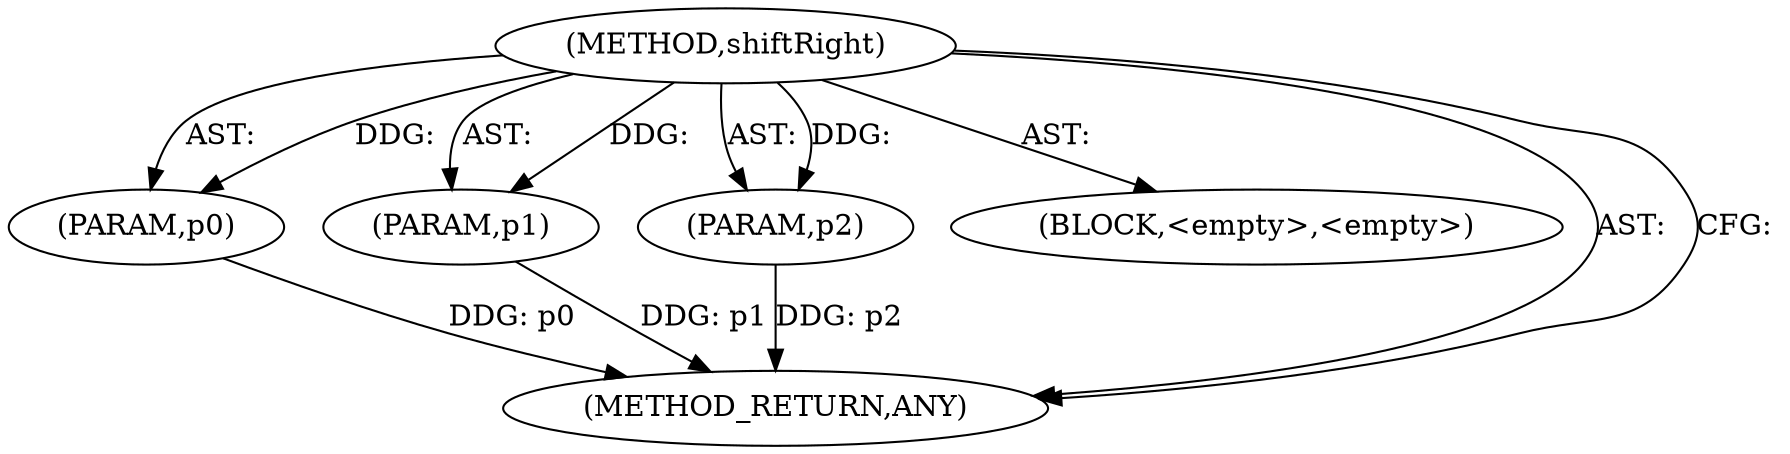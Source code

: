 digraph "shiftRight" {  
"337" [label = <(METHOD,shiftRight)> ]
"338" [label = <(PARAM,p0)> ]
"339" [label = <(PARAM,p1)> ]
"340" [label = <(PARAM,p2)> ]
"341" [label = <(BLOCK,&lt;empty&gt;,&lt;empty&gt;)> ]
"342" [label = <(METHOD_RETURN,ANY)> ]
  "337" -> "338"  [ label = "AST: "] 
  "337" -> "339"  [ label = "AST: "] 
  "337" -> "341"  [ label = "AST: "] 
  "337" -> "340"  [ label = "AST: "] 
  "337" -> "342"  [ label = "AST: "] 
  "337" -> "342"  [ label = "CFG: "] 
  "338" -> "342"  [ label = "DDG: p0"] 
  "339" -> "342"  [ label = "DDG: p1"] 
  "340" -> "342"  [ label = "DDG: p2"] 
  "337" -> "338"  [ label = "DDG: "] 
  "337" -> "339"  [ label = "DDG: "] 
  "337" -> "340"  [ label = "DDG: "] 
}
